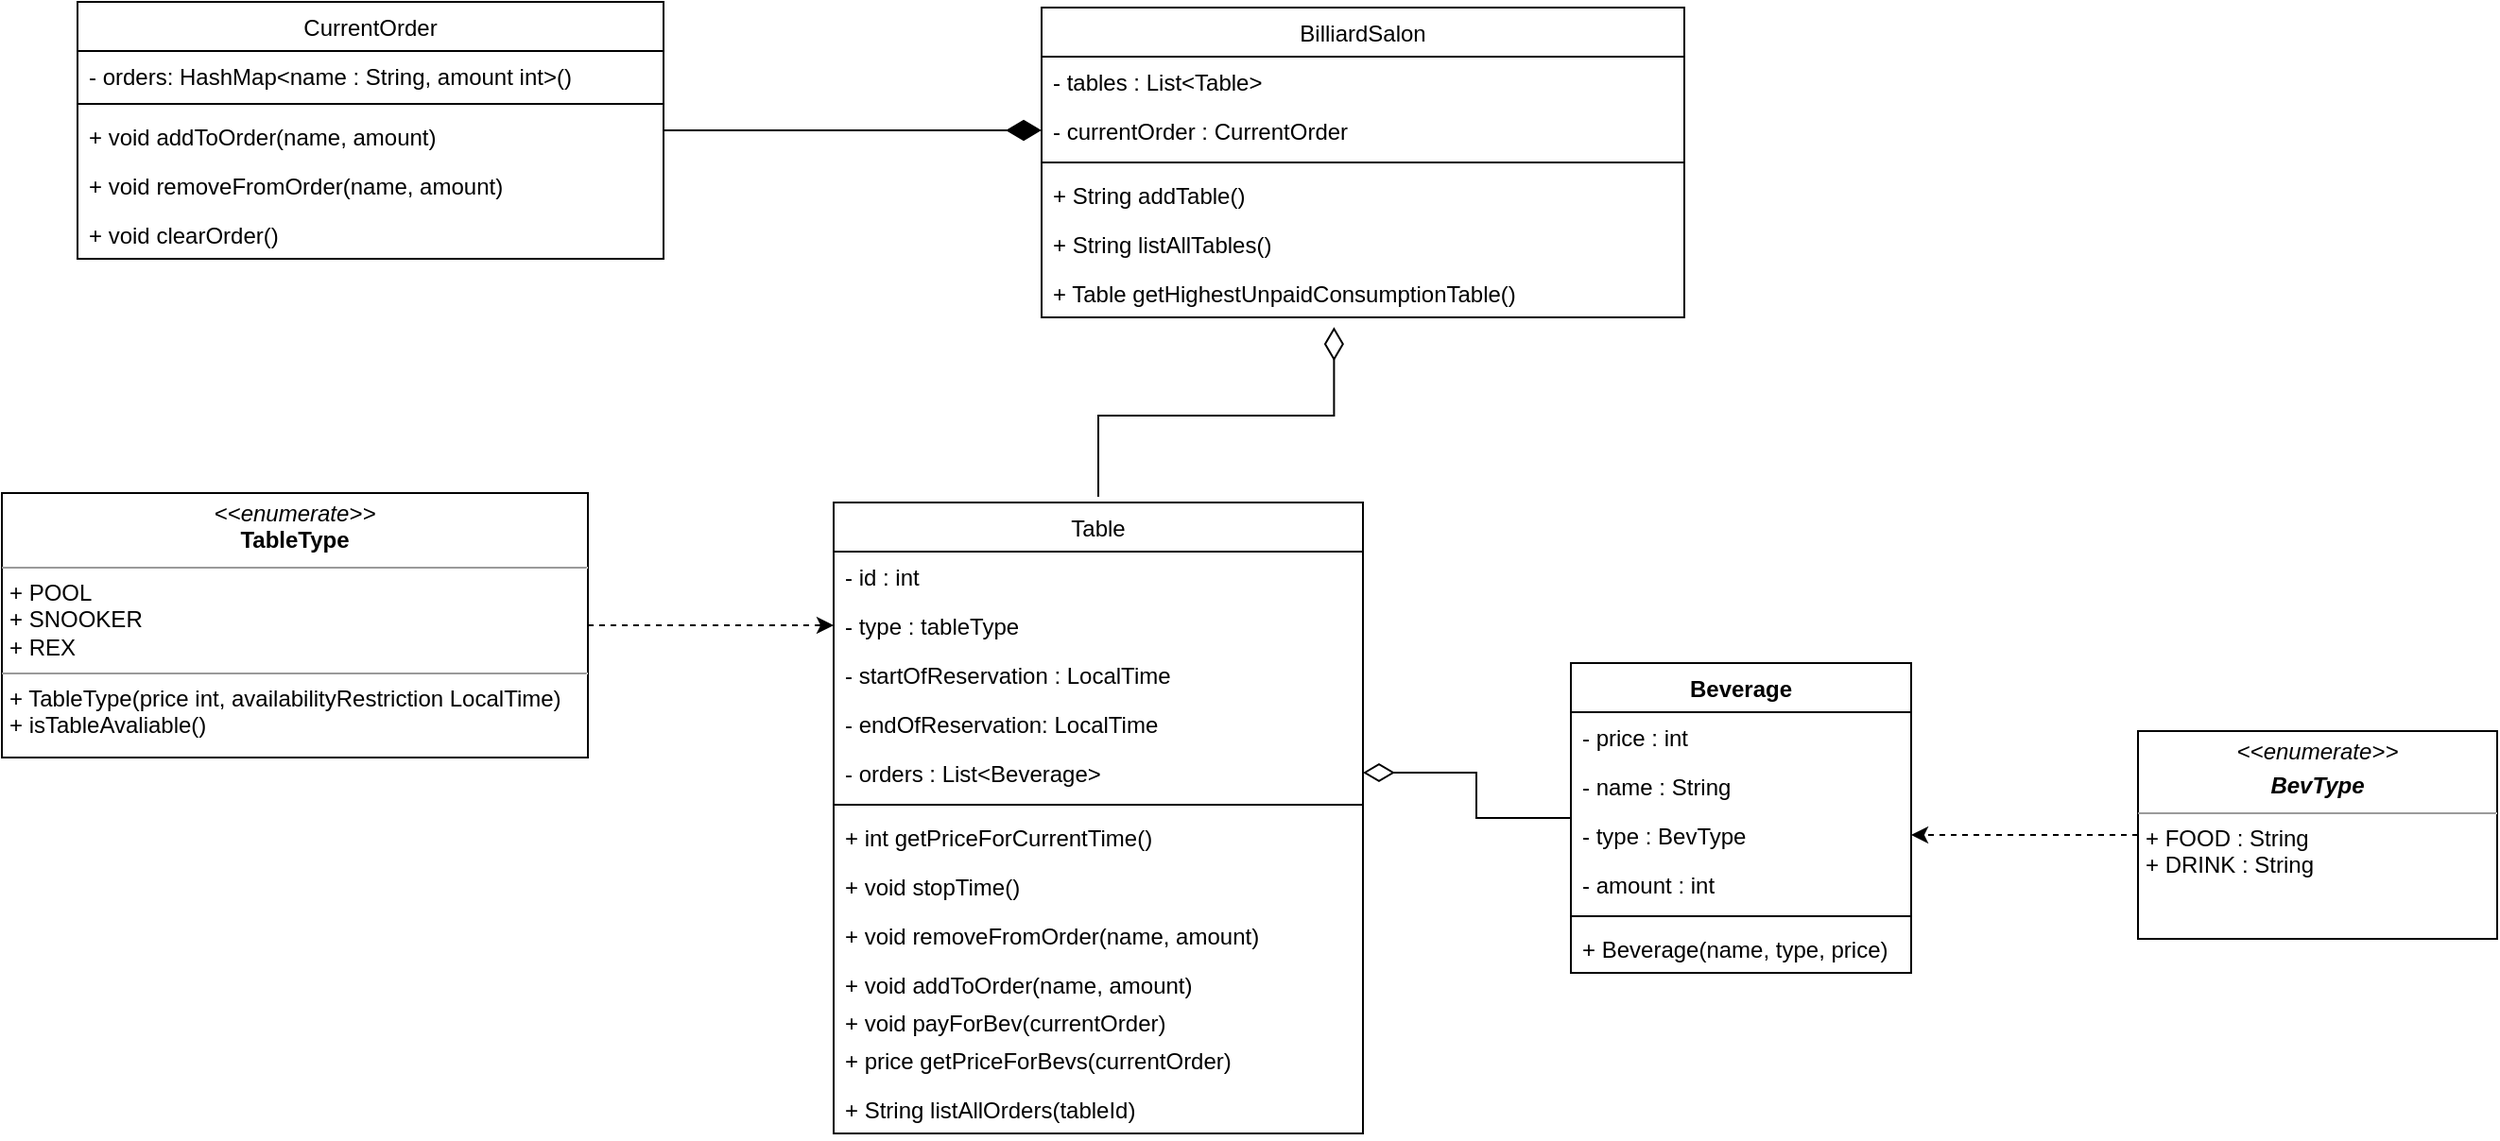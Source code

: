 <mxfile version="16.2.7" type="device"><diagram id="C5RBs43oDa-KdzZeNtuy" name="Page-1"><mxGraphModel dx="2249" dy="1931" grid="1" gridSize="10" guides="1" tooltips="1" connect="1" arrows="1" fold="1" page="1" pageScale="1" pageWidth="827" pageHeight="1169" math="0" shadow="0"><root><mxCell id="WIyWlLk6GJQsqaUBKTNV-0"/><mxCell id="WIyWlLk6GJQsqaUBKTNV-1" parent="WIyWlLk6GJQsqaUBKTNV-0"/><mxCell id="QE2ttSUEEgIBw6F3Uvzy-26" style="edgeStyle=orthogonalEdgeStyle;rounded=0;orthogonalLoop=1;jettySize=auto;html=1;entryX=1;entryY=0.5;entryDx=0;entryDy=0;endArrow=diamondThin;endFill=0;endSize=14;" parent="WIyWlLk6GJQsqaUBKTNV-1" source="THl3RxVd2IG3XAvC7h1n-6" target="THl3RxVd2IG3XAvC7h1n-35" edge="1"><mxGeometry relative="1" as="geometry"/></mxCell><mxCell id="THl3RxVd2IG3XAvC7h1n-6" value="Beverage" style="swimlane;fontStyle=1;align=center;verticalAlign=top;childLayout=stackLayout;horizontal=1;startSize=26;horizontalStack=0;resizeParent=1;resizeParentMax=0;resizeLast=0;collapsible=1;marginBottom=0;" parent="WIyWlLk6GJQsqaUBKTNV-1" vertex="1"><mxGeometry x="570" y="107" width="180" height="164" as="geometry"/></mxCell><mxCell id="THl3RxVd2IG3XAvC7h1n-7" value="- price : int" style="text;strokeColor=none;fillColor=none;align=left;verticalAlign=top;spacingLeft=4;spacingRight=4;overflow=hidden;rotatable=0;points=[[0,0.5],[1,0.5]];portConstraint=eastwest;" parent="THl3RxVd2IG3XAvC7h1n-6" vertex="1"><mxGeometry y="26" width="180" height="26" as="geometry"/></mxCell><mxCell id="THl3RxVd2IG3XAvC7h1n-8" value="- name : String" style="text;strokeColor=none;fillColor=none;align=left;verticalAlign=top;spacingLeft=4;spacingRight=4;overflow=hidden;rotatable=0;points=[[0,0.5],[1,0.5]];portConstraint=eastwest;" parent="THl3RxVd2IG3XAvC7h1n-6" vertex="1"><mxGeometry y="52" width="180" height="26" as="geometry"/></mxCell><mxCell id="THl3RxVd2IG3XAvC7h1n-9" value="- type : BevType" style="text;strokeColor=none;fillColor=none;align=left;verticalAlign=top;spacingLeft=4;spacingRight=4;overflow=hidden;rotatable=0;points=[[0,0.5],[1,0.5]];portConstraint=eastwest;" parent="THl3RxVd2IG3XAvC7h1n-6" vertex="1"><mxGeometry y="78" width="180" height="26" as="geometry"/></mxCell><mxCell id="QE2ttSUEEgIBw6F3Uvzy-1" value="- amount : int" style="text;strokeColor=none;fillColor=none;align=left;verticalAlign=top;spacingLeft=4;spacingRight=4;overflow=hidden;rotatable=0;points=[[0,0.5],[1,0.5]];portConstraint=eastwest;" parent="THl3RxVd2IG3XAvC7h1n-6" vertex="1"><mxGeometry y="104" width="180" height="26" as="geometry"/></mxCell><mxCell id="THl3RxVd2IG3XAvC7h1n-10" value="" style="line;strokeWidth=1;fillColor=none;align=left;verticalAlign=middle;spacingTop=-1;spacingLeft=3;spacingRight=3;rotatable=0;labelPosition=right;points=[];portConstraint=eastwest;" parent="THl3RxVd2IG3XAvC7h1n-6" vertex="1"><mxGeometry y="130" width="180" height="8" as="geometry"/></mxCell><mxCell id="THl3RxVd2IG3XAvC7h1n-11" value="+ Beverage(name, type, price)" style="text;strokeColor=none;fillColor=none;align=left;verticalAlign=top;spacingLeft=4;spacingRight=4;overflow=hidden;rotatable=0;points=[[0,0.5],[1,0.5]];portConstraint=eastwest;" parent="THl3RxVd2IG3XAvC7h1n-6" vertex="1"><mxGeometry y="138" width="180" height="26" as="geometry"/></mxCell><mxCell id="THl3RxVd2IG3XAvC7h1n-12" value="&lt;p style=&quot;margin: 0px ; margin-top: 4px ; text-align: center&quot;&gt;&lt;i&gt;&amp;lt;&amp;lt;enumerate&amp;gt;&amp;gt;&lt;/i&gt;&lt;/p&gt;&lt;p style=&quot;margin: 0px ; margin-top: 4px ; text-align: center&quot;&gt;&lt;i&gt;&lt;b&gt;BevType&lt;/b&gt;&lt;/i&gt;&lt;/p&gt;&lt;hr size=&quot;1&quot;&gt;&lt;p style=&quot;margin: 0px ; margin-left: 4px&quot;&gt;+ FOOD : String&lt;/p&gt;&lt;p style=&quot;margin: 0px ; margin-left: 4px&quot;&gt;+ DRINK : String&lt;/p&gt;" style="verticalAlign=top;align=left;overflow=fill;fontSize=12;fontFamily=Helvetica;html=1;" parent="WIyWlLk6GJQsqaUBKTNV-1" vertex="1"><mxGeometry x="870" y="143" width="190" height="110" as="geometry"/></mxCell><mxCell id="THl3RxVd2IG3XAvC7h1n-14" value="" style="endArrow=classic;html=1;rounded=0;exitX=0;exitY=0.5;exitDx=0;exitDy=0;entryX=1;entryY=0.5;entryDx=0;entryDy=0;dashed=1;endFill=1;" parent="WIyWlLk6GJQsqaUBKTNV-1" source="THl3RxVd2IG3XAvC7h1n-12" target="THl3RxVd2IG3XAvC7h1n-9" edge="1"><mxGeometry width="50" height="50" relative="1" as="geometry"><mxPoint x="890" y="97" as="sourcePoint"/><mxPoint x="840" y="177" as="targetPoint"/></mxGeometry></mxCell><mxCell id="THl3RxVd2IG3XAvC7h1n-15" value="BilliardSalon" style="swimlane;fontStyle=0;childLayout=stackLayout;horizontal=1;startSize=26;fillColor=none;horizontalStack=0;resizeParent=1;resizeParentMax=0;resizeLast=0;collapsible=1;marginBottom=0;" parent="WIyWlLk6GJQsqaUBKTNV-1" vertex="1"><mxGeometry x="290" y="-240" width="340" height="164" as="geometry"/></mxCell><mxCell id="THl3RxVd2IG3XAvC7h1n-26" value="- tables : List&lt;Table&gt;" style="text;strokeColor=none;fillColor=none;align=left;verticalAlign=top;spacingLeft=4;spacingRight=4;overflow=hidden;rotatable=0;points=[[0,0.5],[1,0.5]];portConstraint=eastwest;" parent="THl3RxVd2IG3XAvC7h1n-15" vertex="1"><mxGeometry y="26" width="340" height="26" as="geometry"/></mxCell><mxCell id="THl3RxVd2IG3XAvC7h1n-40" value="- currentOrder : CurrentOrder" style="text;strokeColor=none;fillColor=none;align=left;verticalAlign=top;spacingLeft=4;spacingRight=4;overflow=hidden;rotatable=0;points=[[0,0.5],[1,0.5]];portConstraint=eastwest;" parent="THl3RxVd2IG3XAvC7h1n-15" vertex="1"><mxGeometry y="52" width="340" height="26" as="geometry"/></mxCell><mxCell id="QE2ttSUEEgIBw6F3Uvzy-4" value="" style="line;strokeWidth=1;fillColor=none;align=left;verticalAlign=middle;spacingTop=-1;spacingLeft=3;spacingRight=3;rotatable=0;labelPosition=right;points=[];portConstraint=eastwest;" parent="THl3RxVd2IG3XAvC7h1n-15" vertex="1"><mxGeometry y="78" width="340" height="8" as="geometry"/></mxCell><mxCell id="THl3RxVd2IG3XAvC7h1n-45" value="+ String addTable()" style="text;strokeColor=none;fillColor=none;align=left;verticalAlign=top;spacingLeft=4;spacingRight=4;overflow=hidden;rotatable=0;points=[[0,0.5],[1,0.5]];portConstraint=eastwest;" parent="THl3RxVd2IG3XAvC7h1n-15" vertex="1"><mxGeometry y="86" width="340" height="26" as="geometry"/></mxCell><mxCell id="THl3RxVd2IG3XAvC7h1n-32" value="+ String listAllTables()" style="text;strokeColor=none;fillColor=none;align=left;verticalAlign=top;spacingLeft=4;spacingRight=4;overflow=hidden;rotatable=0;points=[[0,0.5],[1,0.5]];portConstraint=eastwest;" parent="THl3RxVd2IG3XAvC7h1n-15" vertex="1"><mxGeometry y="112" width="340" height="26" as="geometry"/></mxCell><mxCell id="THl3RxVd2IG3XAvC7h1n-33" value="+ Table getHighestUnpaidConsumptionTable()" style="text;strokeColor=none;fillColor=none;align=left;verticalAlign=top;spacingLeft=4;spacingRight=4;overflow=hidden;rotatable=0;points=[[0,0.5],[1,0.5]];portConstraint=eastwest;" parent="THl3RxVd2IG3XAvC7h1n-15" vertex="1"><mxGeometry y="138" width="340" height="26" as="geometry"/></mxCell><mxCell id="QE2ttSUEEgIBw6F3Uvzy-23" style="edgeStyle=orthogonalEdgeStyle;rounded=0;orthogonalLoop=1;jettySize=auto;html=1;entryX=0.455;entryY=1.197;entryDx=0;entryDy=0;entryPerimeter=0;strokeWidth=1;endSize=15;endArrow=diamondThin;endFill=0;startSize=11;sourcePerimeterSpacing=3;targetPerimeterSpacing=3;" parent="WIyWlLk6GJQsqaUBKTNV-1" source="THl3RxVd2IG3XAvC7h1n-27" target="THl3RxVd2IG3XAvC7h1n-33" edge="1"><mxGeometry relative="1" as="geometry"><mxPoint x="430" y="-70" as="targetPoint"/><Array as="points"><mxPoint x="320" y="-24"/><mxPoint x="445" y="-24"/></Array></mxGeometry></mxCell><mxCell id="THl3RxVd2IG3XAvC7h1n-27" value="Table" style="swimlane;fontStyle=0;childLayout=stackLayout;horizontal=1;startSize=26;fillColor=none;horizontalStack=0;resizeParent=1;resizeParentMax=0;resizeLast=0;collapsible=1;marginBottom=0;" parent="WIyWlLk6GJQsqaUBKTNV-1" vertex="1"><mxGeometry x="180" y="22" width="280" height="334" as="geometry"/></mxCell><mxCell id="THl3RxVd2IG3XAvC7h1n-28" value="- id : int" style="text;strokeColor=none;fillColor=none;align=left;verticalAlign=top;spacingLeft=4;spacingRight=4;overflow=hidden;rotatable=0;points=[[0,0.5],[1,0.5]];portConstraint=eastwest;" parent="THl3RxVd2IG3XAvC7h1n-27" vertex="1"><mxGeometry y="26" width="280" height="26" as="geometry"/></mxCell><mxCell id="THl3RxVd2IG3XAvC7h1n-29" value="- type : tableType" style="text;strokeColor=none;fillColor=none;align=left;verticalAlign=top;spacingLeft=4;spacingRight=4;overflow=hidden;rotatable=0;points=[[0,0.5],[1,0.5]];portConstraint=eastwest;" parent="THl3RxVd2IG3XAvC7h1n-27" vertex="1"><mxGeometry y="52" width="280" height="26" as="geometry"/></mxCell><mxCell id="THl3RxVd2IG3XAvC7h1n-30" value="- startOfReservation : LocalTime" style="text;strokeColor=none;fillColor=none;align=left;verticalAlign=top;spacingLeft=4;spacingRight=4;overflow=hidden;rotatable=0;points=[[0,0.5],[1,0.5]];portConstraint=eastwest;" parent="THl3RxVd2IG3XAvC7h1n-27" vertex="1"><mxGeometry y="78" width="280" height="26" as="geometry"/></mxCell><mxCell id="THl3RxVd2IG3XAvC7h1n-43" value="- endOfReservation: LocalTime" style="text;strokeColor=none;fillColor=none;align=left;verticalAlign=top;spacingLeft=4;spacingRight=4;overflow=hidden;rotatable=0;points=[[0,0.5],[1,0.5]];portConstraint=eastwest;" parent="THl3RxVd2IG3XAvC7h1n-27" vertex="1"><mxGeometry y="104" width="280" height="26" as="geometry"/></mxCell><mxCell id="THl3RxVd2IG3XAvC7h1n-35" value="- orders : List&lt;Beverage&gt;" style="text;strokeColor=none;fillColor=none;align=left;verticalAlign=top;spacingLeft=4;spacingRight=4;overflow=hidden;rotatable=0;points=[[0,0.5],[1,0.5]];portConstraint=eastwest;" parent="THl3RxVd2IG3XAvC7h1n-27" vertex="1"><mxGeometry y="130" width="280" height="26" as="geometry"/></mxCell><mxCell id="QE2ttSUEEgIBw6F3Uvzy-2" value="" style="line;strokeWidth=1;fillColor=none;align=left;verticalAlign=middle;spacingTop=-1;spacingLeft=3;spacingRight=3;rotatable=0;labelPosition=right;points=[];portConstraint=eastwest;" parent="THl3RxVd2IG3XAvC7h1n-27" vertex="1"><mxGeometry y="156" width="280" height="8" as="geometry"/></mxCell><mxCell id="THl3RxVd2IG3XAvC7h1n-31" value="+ int getPriceForCurrentTime()" style="text;strokeColor=none;fillColor=none;align=left;verticalAlign=top;spacingLeft=4;spacingRight=4;overflow=hidden;rotatable=0;points=[[0,0.5],[1,0.5]];portConstraint=eastwest;" parent="THl3RxVd2IG3XAvC7h1n-27" vertex="1"><mxGeometry y="164" width="280" height="26" as="geometry"/></mxCell><mxCell id="THl3RxVd2IG3XAvC7h1n-44" value="+ void stopTime()" style="text;strokeColor=none;fillColor=none;align=left;verticalAlign=top;spacingLeft=4;spacingRight=4;overflow=hidden;rotatable=0;points=[[0,0.5],[1,0.5]];portConstraint=eastwest;" parent="THl3RxVd2IG3XAvC7h1n-27" vertex="1"><mxGeometry y="190" width="280" height="26" as="geometry"/></mxCell><mxCell id="THl3RxVd2IG3XAvC7h1n-42" value="+ void removeFromOrder(name, amount)" style="text;strokeColor=none;fillColor=none;align=left;verticalAlign=top;spacingLeft=4;spacingRight=4;overflow=hidden;rotatable=0;points=[[0,0.5],[1,0.5]];portConstraint=eastwest;" parent="THl3RxVd2IG3XAvC7h1n-27" vertex="1"><mxGeometry y="216" width="280" height="26" as="geometry"/></mxCell><mxCell id="THl3RxVd2IG3XAvC7h1n-41" value="+ void addToOrder(name, amount)" style="text;strokeColor=none;fillColor=none;align=left;verticalAlign=top;spacingLeft=4;spacingRight=4;overflow=hidden;rotatable=0;points=[[0,0.5],[1,0.5]];portConstraint=eastwest;" parent="THl3RxVd2IG3XAvC7h1n-27" vertex="1"><mxGeometry y="242" width="280" height="20" as="geometry"/></mxCell><mxCell id="THl3RxVd2IG3XAvC7h1n-18" value="+ void payForBev(currentOrder)" style="text;strokeColor=none;fillColor=none;align=left;verticalAlign=top;spacingLeft=4;spacingRight=4;overflow=hidden;rotatable=0;points=[[0,0.5],[1,0.5]];portConstraint=eastwest;" parent="THl3RxVd2IG3XAvC7h1n-27" vertex="1"><mxGeometry y="262" width="280" height="20" as="geometry"/></mxCell><mxCell id="THl3RxVd2IG3XAvC7h1n-20" value="+ price getPriceForBevs(currentOrder)" style="text;strokeColor=none;fillColor=none;align=left;verticalAlign=top;spacingLeft=4;spacingRight=4;overflow=hidden;rotatable=0;points=[[0,0.5],[1,0.5]];portConstraint=eastwest;" parent="THl3RxVd2IG3XAvC7h1n-27" vertex="1"><mxGeometry y="282" width="280" height="26" as="geometry"/></mxCell><mxCell id="THl3RxVd2IG3XAvC7h1n-25" value="+ String listAllOrders(tableId)" style="text;strokeColor=none;fillColor=none;align=left;verticalAlign=top;spacingLeft=4;spacingRight=4;overflow=hidden;rotatable=0;points=[[0,0.5],[1,0.5]];portConstraint=eastwest;" parent="THl3RxVd2IG3XAvC7h1n-27" vertex="1"><mxGeometry y="308" width="280" height="26" as="geometry"/></mxCell><mxCell id="QE2ttSUEEgIBw6F3Uvzy-25" style="edgeStyle=orthogonalEdgeStyle;orthogonalLoop=1;jettySize=auto;html=1;entryX=0;entryY=0.5;entryDx=0;entryDy=0;rounded=0;endArrow=diamondThin;endFill=1;endSize=16;" parent="WIyWlLk6GJQsqaUBKTNV-1" source="THl3RxVd2IG3XAvC7h1n-36" target="THl3RxVd2IG3XAvC7h1n-40" edge="1"><mxGeometry relative="1" as="geometry"/></mxCell><mxCell id="THl3RxVd2IG3XAvC7h1n-36" value="CurrentOrder" style="swimlane;fontStyle=0;childLayout=stackLayout;horizontal=1;startSize=26;fillColor=none;horizontalStack=0;resizeParent=1;resizeParentMax=0;resizeLast=0;collapsible=1;marginBottom=0;" parent="WIyWlLk6GJQsqaUBKTNV-1" vertex="1"><mxGeometry x="-220" y="-243" width="310" height="136" as="geometry"/></mxCell><mxCell id="THl3RxVd2IG3XAvC7h1n-24" value="- orders: HashMap&lt;name : String, amount int&gt;()" style="text;strokeColor=none;fillColor=none;align=left;verticalAlign=top;spacingLeft=4;spacingRight=4;overflow=hidden;rotatable=0;points=[[0,0.5],[1,0.5]];portConstraint=eastwest;" parent="THl3RxVd2IG3XAvC7h1n-36" vertex="1"><mxGeometry y="26" width="310" height="24" as="geometry"/></mxCell><mxCell id="QE2ttSUEEgIBw6F3Uvzy-3" value="" style="line;strokeWidth=1;fillColor=none;align=left;verticalAlign=middle;spacingTop=-1;spacingLeft=3;spacingRight=3;rotatable=0;labelPosition=right;points=[];portConstraint=eastwest;" parent="THl3RxVd2IG3XAvC7h1n-36" vertex="1"><mxGeometry y="50" width="310" height="8" as="geometry"/></mxCell><mxCell id="THl3RxVd2IG3XAvC7h1n-17" value="+ void addToOrder(name, amount)" style="text;strokeColor=none;fillColor=none;align=left;verticalAlign=top;spacingLeft=4;spacingRight=4;overflow=hidden;rotatable=0;points=[[0,0.5],[1,0.5]];portConstraint=eastwest;" parent="THl3RxVd2IG3XAvC7h1n-36" vertex="1"><mxGeometry y="58" width="310" height="26" as="geometry"/></mxCell><mxCell id="THl3RxVd2IG3XAvC7h1n-21" value="+ void removeFromOrder(name, amount)" style="text;strokeColor=none;fillColor=none;align=left;verticalAlign=top;spacingLeft=4;spacingRight=4;overflow=hidden;rotatable=0;points=[[0,0.5],[1,0.5]];portConstraint=eastwest;" parent="THl3RxVd2IG3XAvC7h1n-36" vertex="1"><mxGeometry y="84" width="310" height="26" as="geometry"/></mxCell><mxCell id="THl3RxVd2IG3XAvC7h1n-22" value="+ void clearOrder()" style="text;strokeColor=none;fillColor=none;align=left;verticalAlign=top;spacingLeft=4;spacingRight=4;overflow=hidden;rotatable=0;points=[[0,0.5],[1,0.5]];portConstraint=eastwest;" parent="THl3RxVd2IG3XAvC7h1n-36" vertex="1"><mxGeometry y="110" width="310" height="26" as="geometry"/></mxCell><mxCell id="QE2ttSUEEgIBw6F3Uvzy-24" style="edgeStyle=orthogonalEdgeStyle;rounded=0;orthogonalLoop=1;jettySize=auto;html=1;entryX=0;entryY=0.5;entryDx=0;entryDy=0;dashed=1;endArrow=classic;endFill=1;" parent="WIyWlLk6GJQsqaUBKTNV-1" source="THl3RxVd2IG3XAvC7h1n-50" target="THl3RxVd2IG3XAvC7h1n-29" edge="1"><mxGeometry relative="1" as="geometry"/></mxCell><mxCell id="THl3RxVd2IG3XAvC7h1n-50" value="&lt;p style=&quot;margin: 0px ; margin-top: 4px ; text-align: center&quot;&gt;&lt;i&gt;&amp;lt;&amp;lt;enumerate&amp;gt;&amp;gt;&lt;/i&gt;&lt;br&gt;&lt;b&gt;TableType&lt;/b&gt;&lt;/p&gt;&lt;hr size=&quot;1&quot;&gt;&lt;p style=&quot;margin: 0px ; margin-left: 4px&quot;&gt;+ POOL&lt;/p&gt;&lt;p style=&quot;margin: 0px ; margin-left: 4px&quot;&gt;+ SNOOKER&lt;/p&gt;&lt;p style=&quot;margin: 0px ; margin-left: 4px&quot;&gt;+ REX&lt;/p&gt;&lt;hr size=&quot;1&quot;&gt;&lt;p style=&quot;margin: 0px ; margin-left: 4px&quot;&gt;+ TableType(price int, availabilityRestriction LocalTime)&lt;/p&gt;&lt;p style=&quot;margin: 0px ; margin-left: 4px&quot;&gt;+ isTableAvaliable()&lt;br&gt;&lt;/p&gt;" style="verticalAlign=top;align=left;overflow=fill;fontSize=12;fontFamily=Helvetica;html=1;" parent="WIyWlLk6GJQsqaUBKTNV-1" vertex="1"><mxGeometry x="-260" y="17" width="310" height="140" as="geometry"/></mxCell></root></mxGraphModel></diagram></mxfile>